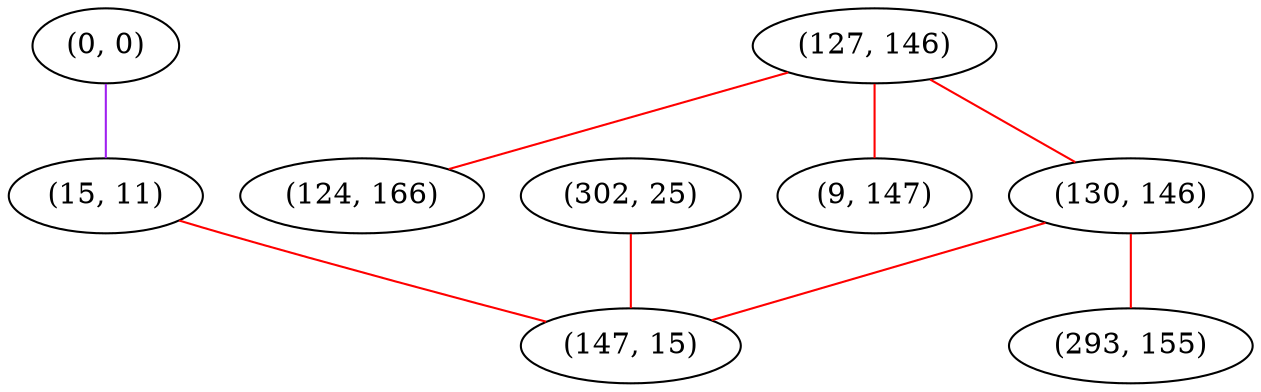 graph "" {
"(0, 0)";
"(15, 11)";
"(127, 146)";
"(130, 146)";
"(302, 25)";
"(147, 15)";
"(293, 155)";
"(9, 147)";
"(124, 166)";
"(0, 0)" -- "(15, 11)"  [color=purple, key=0, weight=4];
"(15, 11)" -- "(147, 15)"  [color=red, key=0, weight=1];
"(127, 146)" -- "(9, 147)"  [color=red, key=0, weight=1];
"(127, 146)" -- "(124, 166)"  [color=red, key=0, weight=1];
"(127, 146)" -- "(130, 146)"  [color=red, key=0, weight=1];
"(130, 146)" -- "(147, 15)"  [color=red, key=0, weight=1];
"(130, 146)" -- "(293, 155)"  [color=red, key=0, weight=1];
"(302, 25)" -- "(147, 15)"  [color=red, key=0, weight=1];
}

